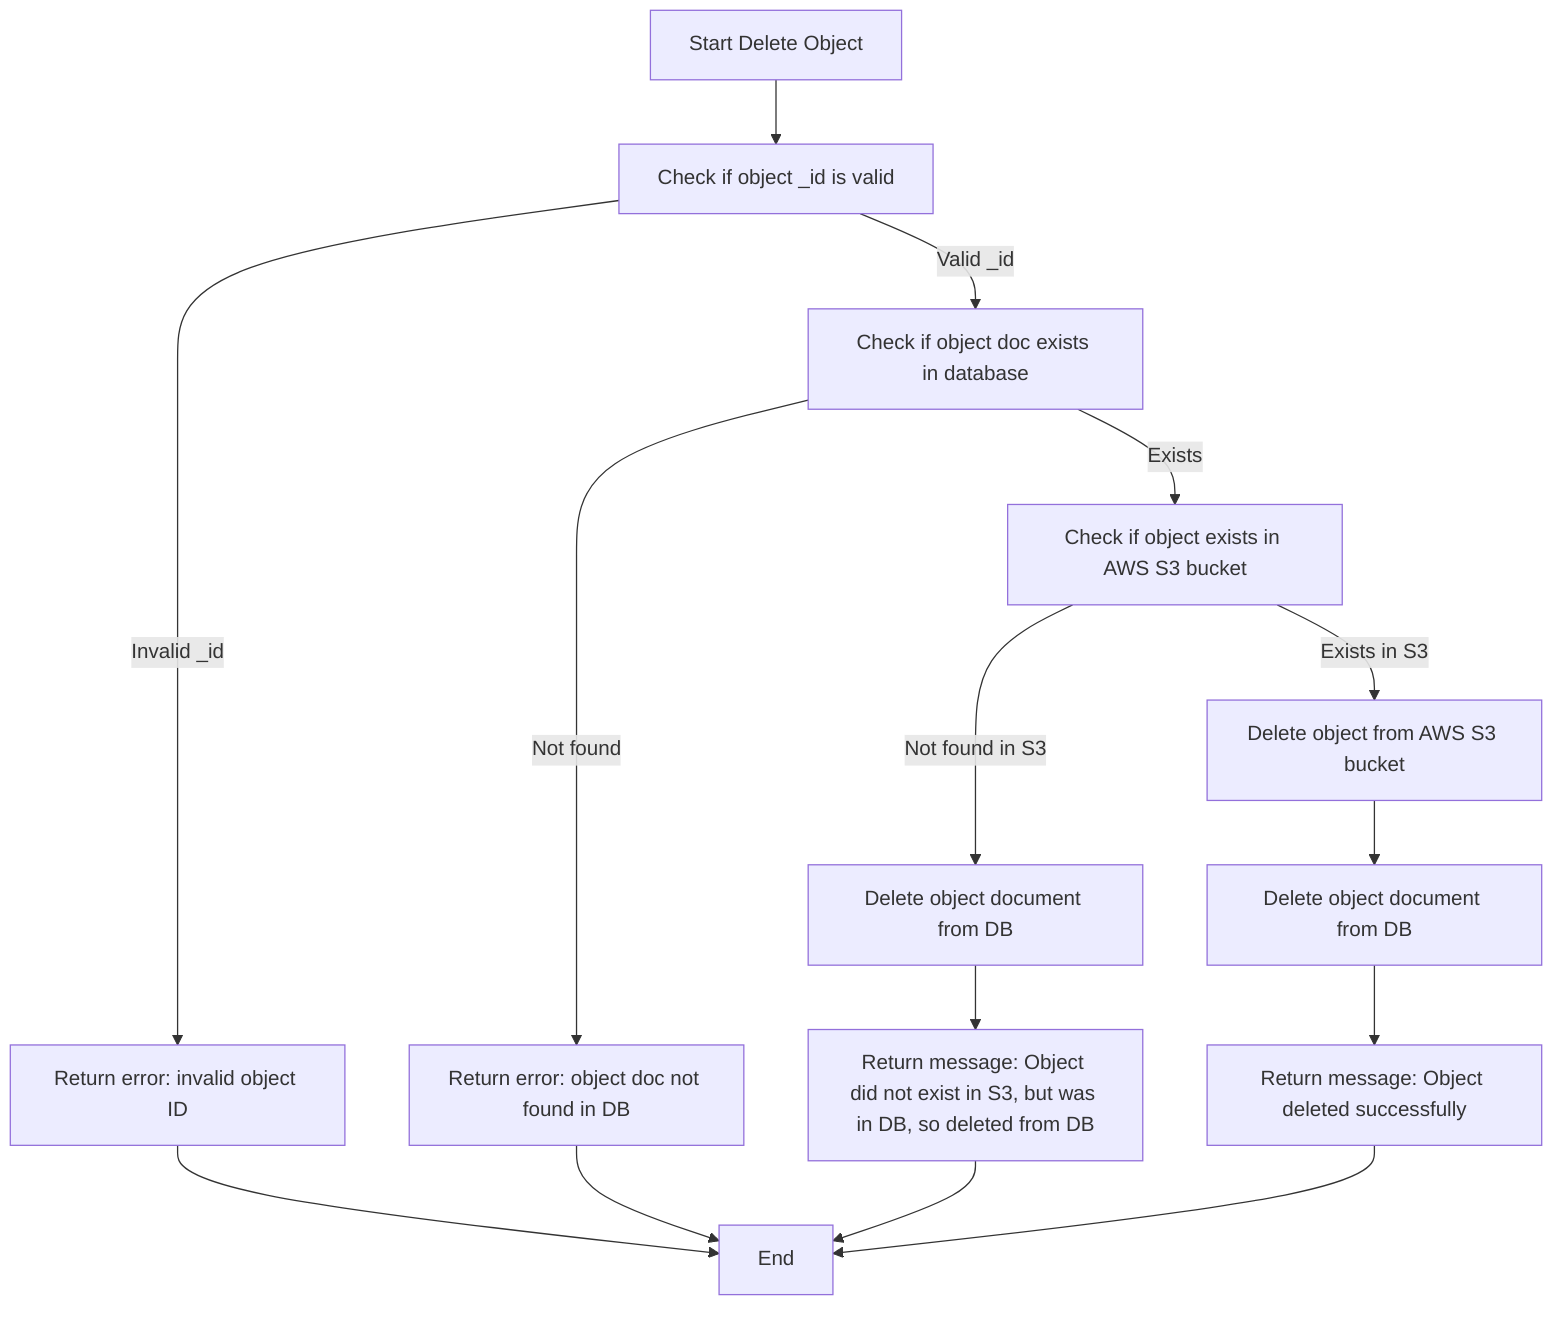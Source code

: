 flowchart TD
    A[Start Delete Object] --> B[Check if object _id is valid]
    B -->|Invalid _id| Z[Return error: invalid object ID]
    B -->|Valid _id| C[Check if object doc exists in database]
    C -->|Not found| Z1[Return error: object doc not found in DB]
    C -->|Exists| D[Check if object exists in AWS S3 bucket]
    D -->|Not found in S3| E[Delete object document from DB]
    E --> F[Return message: Object did not exist in S3, but was in DB, so deleted from DB]
    D -->|Exists in S3| G[Delete object from AWS S3 bucket]
    G --> H[Delete object document from DB]
    H --> I[Return message: Object deleted successfully]
    Z --> J[End]
    Z1 --> J
    F --> J
    I --> J[End]